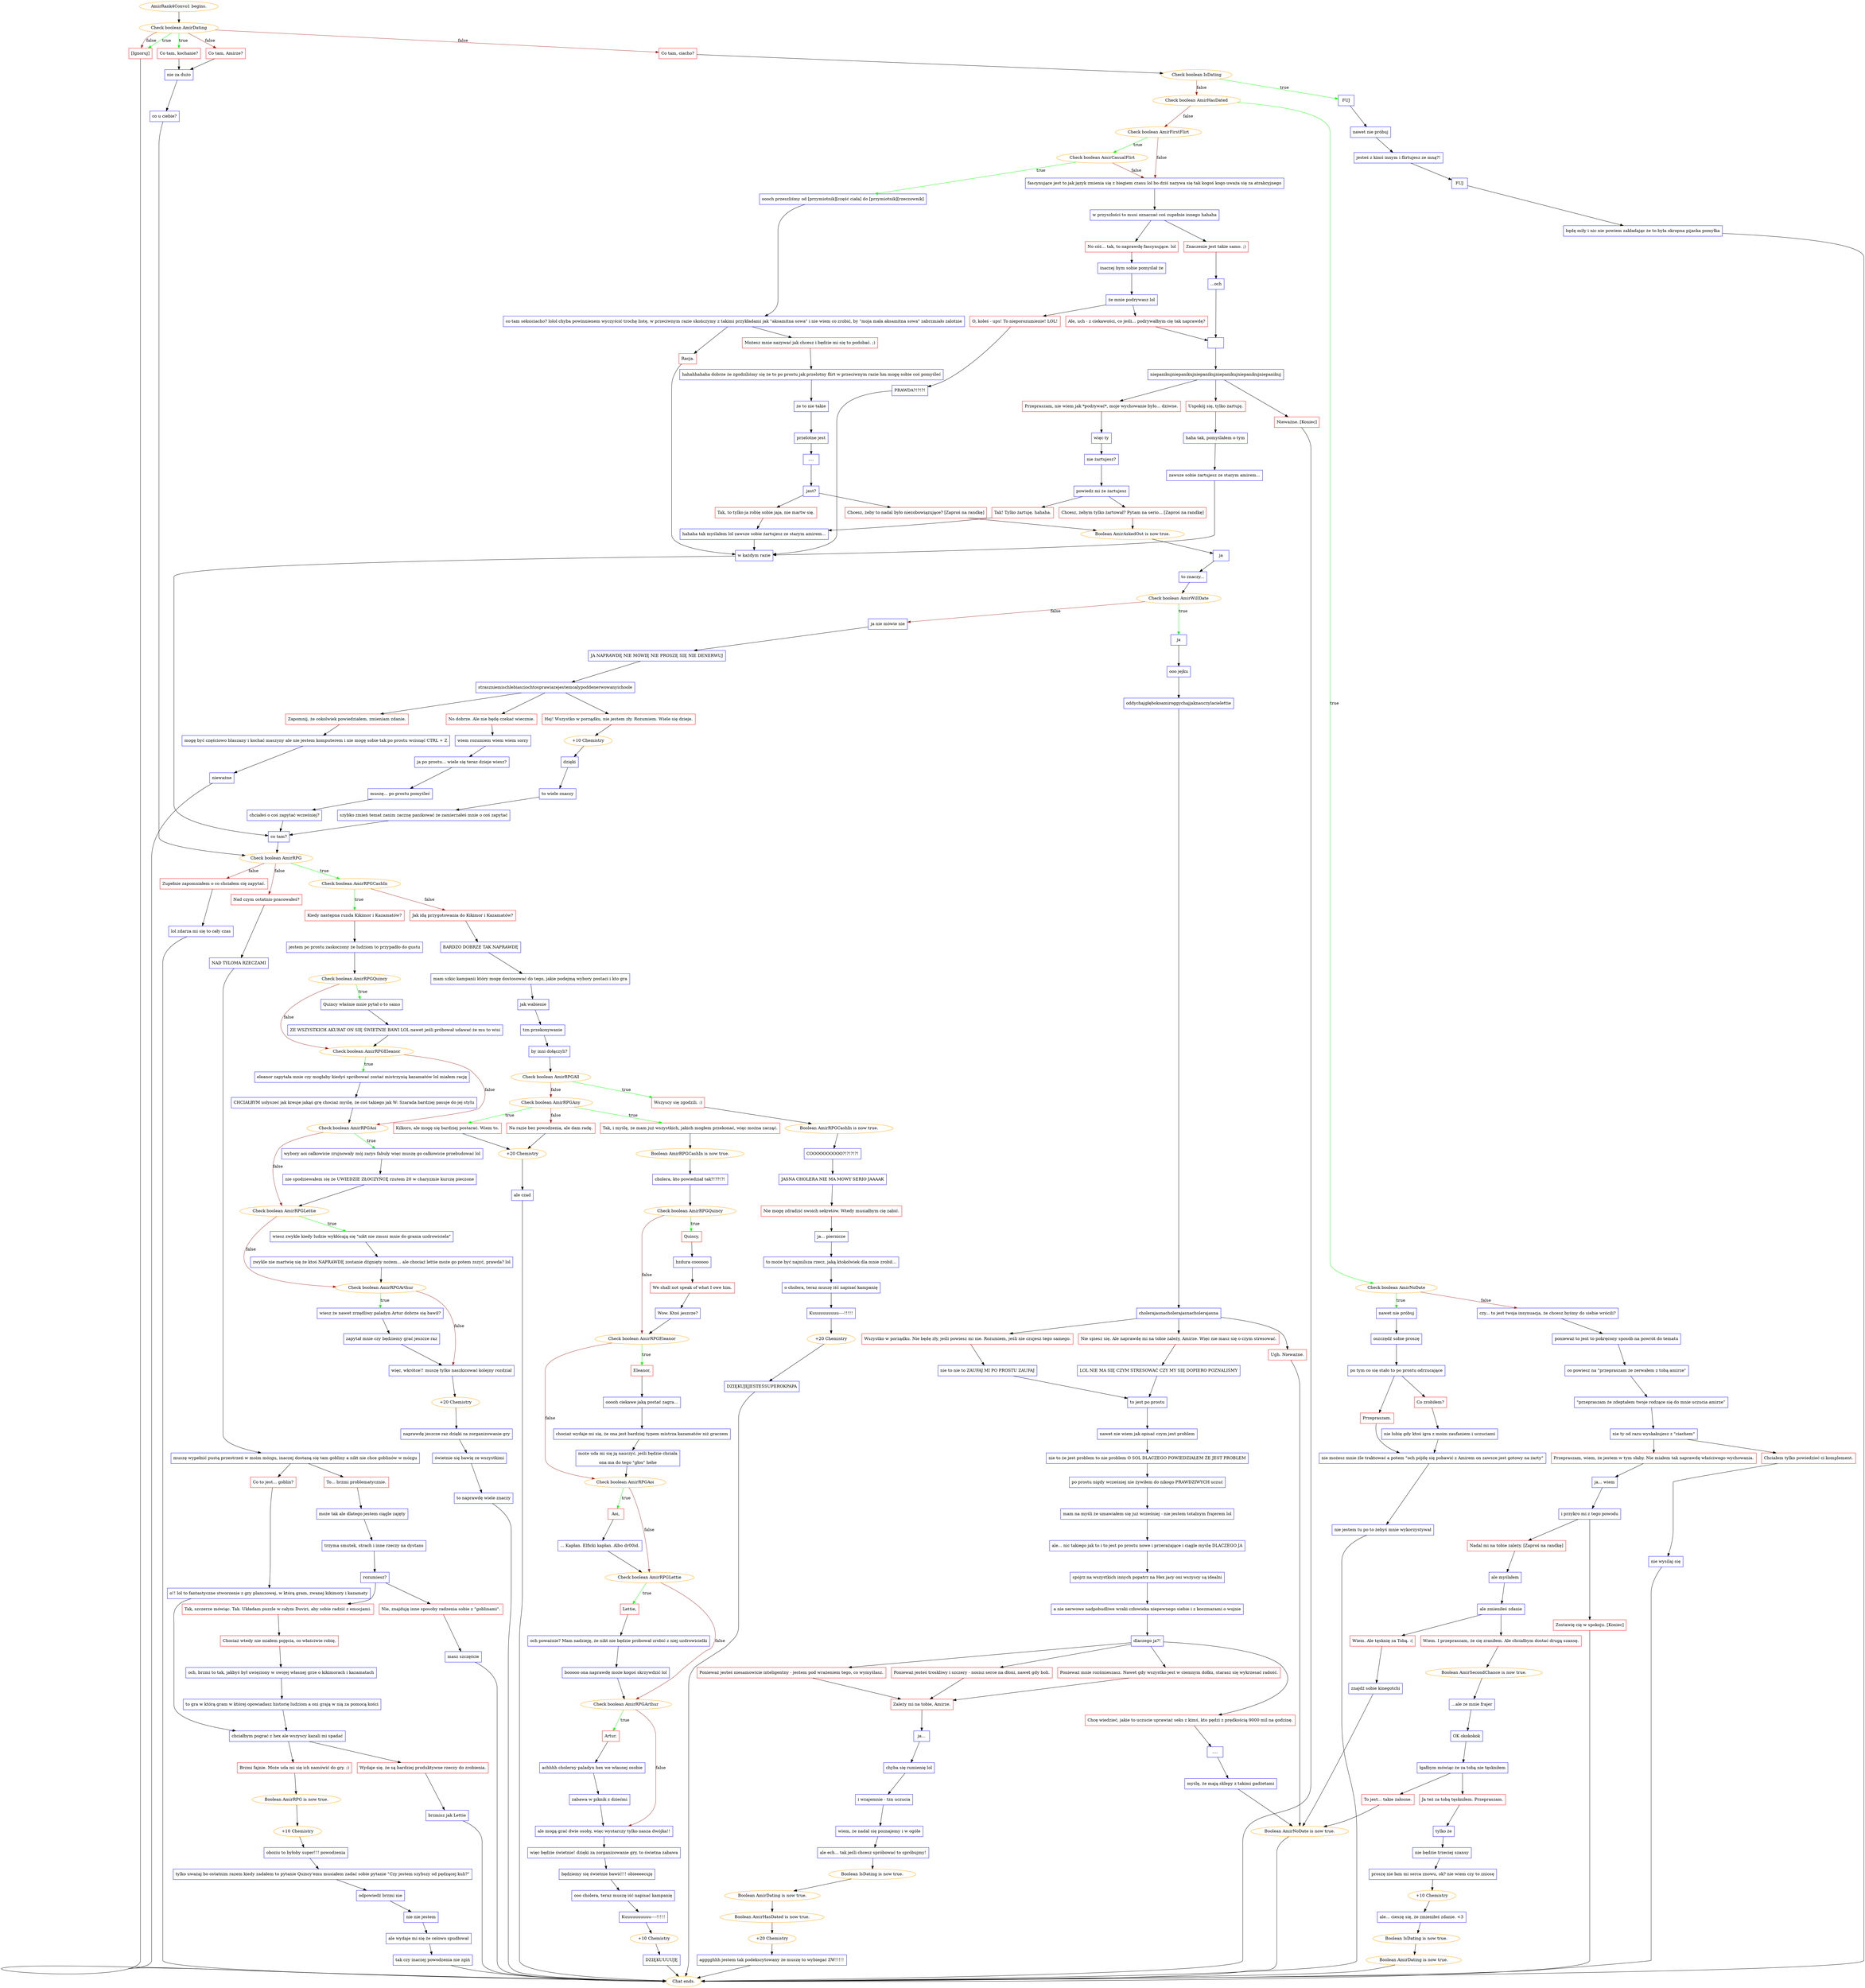 digraph {
	"AmirRank4Convo1 begins." [color=orange];
		"AmirRank4Convo1 begins." -> j1546680134;
	j1546680134 [label="Check boolean AmirDating",color=orange];
		j1546680134 -> j1629864630 [label=true,color=green];
		j1546680134 -> j3747364732 [label=true,color=green];
		j1546680134 -> j1143910663 [label=false,color=brown];
		j1546680134 -> j597400392 [label=false,color=brown];
		j1546680134 -> j3747364732 [label=false,color=brown];
	j1629864630 [label="Co tam, kochanie?",shape=box,color=red];
		j1629864630 -> j2381526415;
	j3747364732 [label="[Ignoruj]",shape=box,color=red];
		j3747364732 -> "Chat ends.";
	j1143910663 [label="Co tam, Amirze?",shape=box,color=red];
		j1143910663 -> j2381526415;
	j597400392 [label="Co tam, ciacho?",shape=box,color=red];
		j597400392 -> j2868275779;
	j2381526415 [label="nie za dużo",shape=box,color=blue];
		j2381526415 -> j4241977319;
	"Chat ends." [color=orange];
	j2868275779 [label="Check boolean IsDating",color=orange];
		j2868275779 -> j3688858111 [label=true,color=green];
		j2868275779 -> j3137870552 [label=false,color=brown];
	j4241977319 [label="co u ciebie?",shape=box,color=blue];
		j4241977319 -> j951173510;
	j3688858111 [label="FUJ",shape=box,color=blue];
		j3688858111 -> j3588947682;
	j3137870552 [label="Check boolean AmirHasDated",color=orange];
		j3137870552 -> j1373206343 [label=true,color=green];
		j3137870552 -> j149341729 [label=false,color=brown];
	j951173510 [label="Check boolean AmirRPG",color=orange];
		j951173510 -> j2276043232 [label=true,color=green];
		j951173510 -> j3817719331 [label=false,color=brown];
		j951173510 -> j977494801 [label=false,color=brown];
	j3588947682 [label="nawet nie próbuj",shape=box,color=blue];
		j3588947682 -> j3192753760;
	j1373206343 [label="Check boolean AmirNoDate",color=orange];
		j1373206343 -> j1609136771 [label=true,color=green];
		j1373206343 -> j1198114120 [label=false,color=brown];
	j149341729 [label="Check boolean AmirFirstFlirt",color=orange];
		j149341729 -> j3288259453 [label=true,color=green];
		j149341729 -> j2459265214 [label=false,color=brown];
	j2276043232 [label="Check boolean AmirRPGCashIn",color=orange];
		j2276043232 -> j1556871232 [label=true,color=green];
		j2276043232 -> j533571837 [label=false,color=brown];
	j3817719331 [label="Nad czym ostatnio pracowałeś?",shape=box,color=red];
		j3817719331 -> j3005429697;
	j977494801 [label="Zupełnie zapomniałem o co chciałem cię zapytać.",shape=box,color=red];
		j977494801 -> j1710146005;
	j3192753760 [label="jesteś z kimś innym i flirtujesz ze mną?!",shape=box,color=blue];
		j3192753760 -> j620646487;
	j1609136771 [label="nawet nie próbuj",shape=box,color=blue];
		j1609136771 -> j4034182270;
	j1198114120 [label="czy... to jest twoja insynuacja, że chcesz byśmy do siebie wrócili?",shape=box,color=blue];
		j1198114120 -> j1959402841;
	j3288259453 [label="Check boolean AmirCasualFlirt",color=orange];
		j3288259453 -> j2564902565 [label=true,color=green];
		j3288259453 -> j2459265214 [label=false,color=brown];
	j2459265214 [label="fascynujące jest to jak język zmienia się z biegiem czasu lol bo dziś nazywa się tak kogoś kogo uważa się za atrakcyjnego",shape=box,color=blue];
		j2459265214 -> j3723619814;
	j1556871232 [label="Kiedy następna runda Kikimor i Kazamatów?",shape=box,color=red];
		j1556871232 -> j2249516941;
	j533571837 [label="Jak idą przygotowania do Kikimor i Kazamatów?",shape=box,color=red];
		j533571837 -> j1754340770;
	j3005429697 [label="NAD TYLOMA RZECZAMI",shape=box,color=blue];
		j3005429697 -> j169323248;
	j1710146005 [label="lol zdarza mi się to cały czas",shape=box,color=blue];
		j1710146005 -> "Chat ends.";
	j620646487 [label="FUJ",shape=box,color=blue];
		j620646487 -> j1764054659;
	j4034182270 [label="oszczędź sobie proszę",shape=box,color=blue];
		j4034182270 -> j3312677651;
	j1959402841 [label="ponieważ to jest to pokręcony sposób na powrót do tematu",shape=box,color=blue];
		j1959402841 -> j3273753794;
	j2564902565 [label="oooch przeszliśmy od [przymiotnik][część ciała] do [przymiotnik][rzeczownik]",shape=box,color=blue];
		j2564902565 -> j3603814054;
	j3723619814 [label="w przyszłości to musi oznaczać coś zupełnie innego hahaha",shape=box,color=blue];
		j3723619814 -> j310338510;
		j3723619814 -> j2595859336;
	j2249516941 [label="jestem po prostu zaskoczony że ludziom to przypadło do gustu",shape=box,color=blue];
		j2249516941 -> j1055062996;
	j1754340770 [label="BARDZO DOBRZE TAK NAPRAWDĘ",shape=box,color=blue];
		j1754340770 -> j1036765622;
	j169323248 [label="muszę wypełnić pustą przestrzeń w moim mózgu, inaczej dostaną się tam gobliny a nikt nie chce goblinów w mózgu",shape=box,color=blue];
		j169323248 -> j3510636355;
		j169323248 -> j2901320619;
	j1764054659 [label="będę miły i nic nie powiem zakładając że to była okropna pijacka pomyłka",shape=box,color=blue];
		j1764054659 -> "Chat ends.";
	j3312677651 [label="po tym co się stało to po prostu odrzucające",shape=box,color=blue];
		j3312677651 -> j2956847859;
		j3312677651 -> j3683916679;
	j3273753794 [label="co powiesz na \"przepraszam że zerwałem z tobą amirze\"",shape=box,color=blue];
		j3273753794 -> j1423312850;
	j3603814054 [label="co tam seksiciacho? lolol chyba powinnienem wyczyścić trochę listę, w przeciwnym razie skończymy z takimi przykładami jak \"aksamitna sowa\" i nie wiem co zrobić, by \"moja mała aksamitna sowa\" zabrzmiało zalotnie",shape=box,color=blue];
		j3603814054 -> j2423249286;
		j3603814054 -> j2622506980;
	j310338510 [label="No cóż... tak, to naprawdę fascynujące. lol",shape=box,color=red];
		j310338510 -> j618571942;
	j2595859336 [label="Znaczenie jest takie samo. ;)",shape=box,color=red];
		j2595859336 -> j3917896677;
	j1055062996 [label="Check boolean AmirRPGQuincy",color=orange];
		j1055062996 -> j1843742919 [label=true,color=green];
		j1055062996 -> j3649186233 [label=false,color=brown];
	j1036765622 [label="mam szkic kampanii który mogę dostosować do tego, jakie podejmą wybory postaci i kto gra",shape=box,color=blue];
		j1036765622 -> j1083372099;
	j3510636355 [label="To... brzmi problematycznie.",shape=box,color=red];
		j3510636355 -> j2024848143;
	j2901320619 [label="Co to jest... goblin?",shape=box,color=red];
		j2901320619 -> j820708636;
	j2956847859 [label="Przepraszam.",shape=box,color=red];
		j2956847859 -> j468038701;
	j3683916679 [label="Co zrobiłem?",shape=box,color=red];
		j3683916679 -> j1387803258;
	j1423312850 [label="\"przepraszam że zdeptałem twoje rodzące się do mnie uczucia amirze”",shape=box,color=blue];
		j1423312850 -> j3364448132;
	j2423249286 [label="Możesz mnie nazywać jak chcesz i będzie mi się to podobać. ;)",shape=box,color=red];
		j2423249286 -> j895530625;
	j2622506980 [label="Racja.",shape=box,color=red];
		j2622506980 -> j199333868;
	j618571942 [label="inaczej bym sobie pomyślał że",shape=box,color=blue];
		j618571942 -> j1211618587;
	j3917896677 [label="...och",shape=box,color=blue];
		j3917896677 -> j3800846059;
	j1843742919 [label="Quincy właśnie mnie pytał o to samo",shape=box,color=blue];
		j1843742919 -> j3839318540;
	j3649186233 [label="Check boolean AmirRPGEleanor",color=orange];
		j3649186233 -> j3945776120 [label=true,color=green];
		j3649186233 -> j1319037662 [label=false,color=brown];
	j1083372099 [label="jak wabienie",shape=box,color=blue];
		j1083372099 -> j89377897;
	j2024848143 [label="może tak ale dlatego jestem ciągle zajęty",shape=box,color=blue];
		j2024848143 -> j4195013177;
	j820708636 [label="o!! lol to fantastyczne stworzenie z gry planszowej, w którą gram, zwanej kikimory i kazamaty",shape=box,color=blue];
		j820708636 -> j2221035043;
	j468038701 [label="nie możesz mnie źle traktować a potem \"och pójdę się pobawić z Amirem on zawsze jest gotowy na żarty\"",shape=box,color=blue];
		j468038701 -> j26136093;
	j1387803258 [label="nie lubię gdy ktoś igra z moim zaufaniem i uczuciami",shape=box,color=blue];
		j1387803258 -> j468038701;
	j3364448132 [label="nie ty od razu wyskakujesz z \"ciachem\"",shape=box,color=blue];
		j3364448132 -> j3189320632;
		j3364448132 -> j4155736617;
	j895530625 [label="hahahhahaha dobrze że zgodziliśmy się że to po prostu jak przelotny flirt w przeciwnym razie hm mogę sobie coś pomyśleć",shape=box,color=blue];
		j895530625 -> j3112009692;
	j199333868 [label="w każdym razie",shape=box,color=blue];
		j199333868 -> j1813436405;
	j1211618587 [label="że mnie podrywasz lol",shape=box,color=blue];
		j1211618587 -> j3819545452;
		j1211618587 -> j2401576911;
	j3800846059 [label=" ",shape=box,color=blue];
		j3800846059 -> j218769420;
	j3839318540 [label="ZE WSZYSTKICH AKURAT ON SIĘ ŚWIETNIE BAWI LOL nawet jeśli próbował udawać że mu to wisi",shape=box,color=blue];
		j3839318540 -> j3649186233;
	j3945776120 [label="eleanor zapytała mnie czy mogłaby kiedyś spróbować zostać mistrzynią kazamatów lol miałem rację",shape=box,color=blue];
		j3945776120 -> j329291822;
	j1319037662 [label="Check boolean AmirRPGAoi",color=orange];
		j1319037662 -> j1037970936 [label=true,color=green];
		j1319037662 -> j815849730 [label=false,color=brown];
	j89377897 [label="tzn przekonywanie",shape=box,color=blue];
		j89377897 -> j3330306564;
	j4195013177 [label="trzyma smutek, strach i inne rzeczy na dystans",shape=box,color=blue];
		j4195013177 -> j1721985494;
	j2221035043 [label="chciałbym pograć z hex ale wszyscy kazali mi spadać",shape=box,color=blue];
		j2221035043 -> j112031555;
		j2221035043 -> j3322310526;
	j26136093 [label="nie jestem tu po to żebyś mnie wykorzystywał",shape=box,color=blue];
		j26136093 -> "Chat ends.";
	j3189320632 [label="Przepraszam, wiem, że jestem w tym słaby. Nie miałem tak naprawdę właściwego wychowania.",shape=box,color=red];
		j3189320632 -> j1336342078;
	j4155736617 [label="Chciałem tylko powiedzieć ci komplement.",shape=box,color=red];
		j4155736617 -> j930874556;
	j3112009692 [label="że to nie takie",shape=box,color=blue];
		j3112009692 -> j1968061600;
	j1813436405 [label="co tam?",shape=box,color=blue];
		j1813436405 -> j951173510;
	j3819545452 [label="O, koleś - ups! To nieporozumienie! LOL!",shape=box,color=red];
		j3819545452 -> j3605662229;
	j2401576911 [label="Ale, uch - z ciekawości, co jeśli... podrywałbym cię tak naprawdę?",shape=box,color=red];
		j2401576911 -> j3800846059;
	j218769420 [label="niepanikujniepanikujniepanikujniepanikujniepanikujniepanikuj",shape=box,color=blue];
		j218769420 -> j3107633544;
		j218769420 -> j1906361428;
		j218769420 -> j1657895969;
	j329291822 [label="CHCIAŁBYM usłyszeć jak kreuje jakąś grę chociaż myślę, że coś takiego jak W: Szarada bardziej pasuje do jej stylu",shape=box,color=blue];
		j329291822 -> j1319037662;
	j1037970936 [label="wybory aoi całkowicie zrujnowały mój zarys fabuły więc muszę go całkowicie przebudować lol",shape=box,color=blue];
		j1037970936 -> j353152995;
	j815849730 [label="Check boolean AmirRPGLettie",color=orange];
		j815849730 -> j1992753847 [label=true,color=green];
		j815849730 -> j2768534854 [label=false,color=brown];
	j3330306564 [label="by inni dołączyli?",shape=box,color=blue];
		j3330306564 -> j2900695109;
	j1721985494 [label="rozumiesz?",shape=box,color=blue];
		j1721985494 -> j635296848;
		j1721985494 -> j1692232100;
	j112031555 [label="Brzmi fajnie. Może uda mi się ich namówić do gry. :)",shape=box,color=red];
		j112031555 -> j256680498;
	j3322310526 [label="Wydaje się, że są bardziej produktywne rzeczy do zrobienia.",shape=box,color=red];
		j3322310526 -> j2799194667;
	j1336342078 [label="ja... wiem",shape=box,color=blue];
		j1336342078 -> j3266862725;
	j930874556 [label="nie wysilaj się",shape=box,color=blue];
		j930874556 -> "Chat ends.";
	j1968061600 [label="przelotne jest",shape=box,color=blue];
		j1968061600 -> j1543894862;
	j3605662229 [label="PRAWDA?!?!?!",shape=box,color=blue];
		j3605662229 -> j199333868;
	j3107633544 [label="Uspokój się, tylko żartuję.",shape=box,color=red];
		j3107633544 -> j1013875141;
	j1906361428 [label="Przepraszam, nie wiem jak *podrywać*, moje wychowanie było... dziwne.",shape=box,color=red];
		j1906361428 -> j3411125230;
	j1657895969 [label="Nieważne. [Koniec]",shape=box,color=red];
		j1657895969 -> "Chat ends.";
	j353152995 [label="nie spodziewałem się że UWIEDZIE ZŁOCZYŃCĘ rzutem 20 w charyzmie kurczę pieczone",shape=box,color=blue];
		j353152995 -> j815849730;
	j1992753847 [label="wiesz zwykle kiedy ludzie wykłócają się \"nikt nie zmusi mnie do grania uzdrowiciela\"",shape=box,color=blue];
		j1992753847 -> j53835445;
	j2768534854 [label="Check boolean AmirRPGArthur",color=orange];
		j2768534854 -> j848176274 [label=true,color=green];
		j2768534854 -> j1861326277 [label=false,color=brown];
	j2900695109 [label="Check boolean AmirRPGAll",color=orange];
		j2900695109 -> j1867297422 [label=true,color=green];
		j2900695109 -> j3439868174 [label=false,color=brown];
	j635296848 [label="Tak, szczerze mówiąc. Tak. Układam puzzle w całym Duviri, aby sobie radzić z emocjami.",shape=box,color=red];
		j635296848 -> j618027718;
	j1692232100 [label="Nie, znajduję inne sposoby radzenia sobie z \"goblinami\".",shape=box,color=red];
		j1692232100 -> j3260549711;
	j256680498 [label="Boolean AmirRPG is now true.",color=orange];
		j256680498 -> j769349402;
	j2799194667 [label="brzmisz jak Lettie",shape=box,color=blue];
		j2799194667 -> "Chat ends.";
	j3266862725 [label="i przykro mi z tego powodu",shape=box,color=blue];
		j3266862725 -> j2242467401;
		j3266862725 -> j603323050;
	j1543894862 [label="....",shape=box,color=blue];
		j1543894862 -> j1249216294;
	j1013875141 [label="haha tak, pomyślałem o tym",shape=box,color=blue];
		j1013875141 -> j2692892422;
	j3411125230 [label="więc ty",shape=box,color=blue];
		j3411125230 -> j3876788667;
	j53835445 [label="zwykle nie martwię się że ktoś NAPRAWDĘ zostanie dźgnięty nożem... ale chociaż lettie może go potem zszyć, prawda? lol",shape=box,color=blue];
		j53835445 -> j2768534854;
	j848176274 [label="wiesz że nawet zrzędliwy paladyn Artur dobrze się bawił?",shape=box,color=blue];
		j848176274 -> j4070079762;
	j1861326277 [label="więc, wkrótce!! muszę tylko naszkicować kolejny rozdział",shape=box,color=blue];
		j1861326277 -> j3754409056;
	j1867297422 [label="Wszyscy się zgodzili. :)",shape=box,color=red];
		j1867297422 -> j2182903834;
	j3439868174 [label="Check boolean AmirRPGAny",color=orange];
		j3439868174 -> j971058770 [label=true,color=green];
		j3439868174 -> j3712350323 [label=true,color=green];
		j3439868174 -> j4082410047 [label=false,color=brown];
	j618027718 [label="Chociaż wtedy nie miałem pojęcia, co właściwie robię.",shape=box,color=red];
		j618027718 -> j3891826840;
	j3260549711 [label="masz szczęście",shape=box,color=blue];
		j3260549711 -> "Chat ends.";
	j769349402 [label="+10 Chemistry",color=orange];
		j769349402 -> j2075022558;
	j2242467401 [label="Nadal mi na tobie zależy. [Zaproś na randkę]",shape=box,color=red];
		j2242467401 -> j2789335637;
	j603323050 [label="Zostawię cię w spokoju. [Koniec]",shape=box,color=red];
		j603323050 -> "Chat ends.";
	j1249216294 [label="jest?",shape=box,color=blue];
		j1249216294 -> j327263585;
		j1249216294 -> j3187446090;
	j2692892422 [label="zawsze sobie żartujesz ze starym amirem...",shape=box,color=blue];
		j2692892422 -> j199333868;
	j3876788667 [label="nie żartujesz?",shape=box,color=blue];
		j3876788667 -> j507226501;
	j4070079762 [label="zapytał mnie czy będziemy grać jeszcze raz",shape=box,color=blue];
		j4070079762 -> j1861326277;
	j3754409056 [label="+20 Chemistry",color=orange];
		j3754409056 -> j1279484574;
	j2182903834 [label="Boolean AmirRPGCashIn is now true.",color=orange];
		j2182903834 -> j1021047328;
	j971058770 [label="Tak, i myślę, że mam już wszystkich, jakich mogłem przekonać, więc można zacząć.",shape=box,color=red];
		j971058770 -> j4013030334;
	j3712350323 [label="Kilkoro, ale mogę się bardziej postarać. Wiem to.",shape=box,color=red];
		j3712350323 -> j1111082132;
	j4082410047 [label="Na razie bez powodzenia, ale dam radę.",shape=box,color=red];
		j4082410047 -> j1111082132;
	j3891826840 [label="och, brzmi to tak, jakbyś był uwięziony w swojej własnej grze o kikimorach i kazamatach",shape=box,color=blue];
		j3891826840 -> j2480592419;
	j2075022558 [label="oboziu to byłoby super!!! powodzenia",shape=box,color=blue];
		j2075022558 -> j3468531999;
	j2789335637 [label="ale myślałem",shape=box,color=blue];
		j2789335637 -> j408296496;
	j327263585 [label="Chcesz, żeby to nadal było niezobowiązujące? [Zaproś na randkę]",shape=box,color=red];
		j327263585 -> j312620301;
	j3187446090 [label="Tak, to tylko ja robię sobie jaja, nie martw się.",shape=box,color=red];
		j3187446090 -> j1939080155;
	j507226501 [label="powiedz mi że żartujesz",shape=box,color=blue];
		j507226501 -> j3985751024;
		j507226501 -> j509429809;
	j1279484574 [label="naprawdę jeszcze raz dzięki za zorganizowanie gry",shape=box,color=blue];
		j1279484574 -> j516914067;
	j1021047328 [label="COOOOOOOOOO?!?!?!?!",shape=box,color=blue];
		j1021047328 -> j1211344690;
	j4013030334 [label="Boolean AmirRPGCashIn is now true.",color=orange];
		j4013030334 -> j797786095;
	j1111082132 [label="+20 Chemistry",color=orange];
		j1111082132 -> j2958736770;
	j2480592419 [label="to gra w którą gram w której opowiadasz historię ludziom a oni grają w nią za pomocą kości",shape=box,color=blue];
		j2480592419 -> j2221035043;
	j3468531999 [label="tylko uważaj bo ostatnim razem kiedy zadałem to pytanie Quincy'emu musiałem zadać sobie pytanie \"Czy jestem szybszy od pędzącej kuli?\"",shape=box,color=blue];
		j3468531999 -> j642496455;
	j408296496 [label="ale zmieniłeś zdanie",shape=box,color=blue];
		j408296496 -> j2979379962;
		j408296496 -> j2829176807;
	j312620301 [label="Boolean AmirAskedOut is now true.",color=orange];
		j312620301 -> j1230850427;
	j1939080155 [label="hahaha tak myślałem lol zawsze sobie żartujesz ze starym amirem...",shape=box,color=blue];
		j1939080155 -> j199333868;
	j3985751024 [label="Chcesz, żebym tylko żartował? Pytam na serio... [Zaproś na randkę]",shape=box,color=red];
		j3985751024 -> j312620301;
	j509429809 [label="Tak! Tylko żartuję. hahaha.",shape=box,color=red];
		j509429809 -> j1939080155;
	j516914067 [label="świetnie się bawię ze wszystkimi",shape=box,color=blue];
		j516914067 -> j3676535856;
	j1211344690 [label="JASNA CHOLERA NIE MA MOWY SERIO JAAAAK",shape=box,color=blue];
		j1211344690 -> j3801597578;
	j797786095 [label="cholera, kto powiedział tak?!??!?!",shape=box,color=blue];
		j797786095 -> j3110991413;
	j2958736770 [label="ale czad",shape=box,color=blue];
		j2958736770 -> "Chat ends.";
	j642496455 [label="odpowiedź brzmi nie",shape=box,color=blue];
		j642496455 -> j3840975342;
	j2979379962 [label="Wiem. Ale tęsknię za Tobą. :(",shape=box,color=red];
		j2979379962 -> j2202947676;
	j2829176807 [label="Wiem. I przepraszam, że cię zraniłem. Ale chciałbym dostać drugą szansę.",shape=box,color=red];
		j2829176807 -> j3301274091;
	j1230850427 [label="ja",shape=box,color=blue];
		j1230850427 -> j3234549726;
	j3676535856 [label="to naprawdę wiele znaczy",shape=box,color=blue];
		j3676535856 -> "Chat ends.";
	j3801597578 [label="Nie mogę zdradzić swoich sekretów. Wtedy musiałbym cię zabić.",shape=box,color=red];
		j3801597578 -> j1483352651;
	j3110991413 [label="Check boolean AmirRPGQuincy",color=orange];
		j3110991413 -> j3604731085 [label=true,color=green];
		j3110991413 -> j3861748651 [label=false,color=brown];
	j3840975342 [label="nie nie jestem",shape=box,color=blue];
		j3840975342 -> j4177704421;
	j2202947676 [label="znajdź sobie kinegotchi",shape=box,color=blue];
		j2202947676 -> j1438323710;
	j3301274091 [label="Boolean AmirSecondChance is now true.",color=orange];
		j3301274091 -> j677882634;
	j3234549726 [label="to znaczy...",shape=box,color=blue];
		j3234549726 -> j2482289751;
	j1483352651 [label="ja... piernicze",shape=box,color=blue];
		j1483352651 -> j441843472;
	j3604731085 [label="Quincy,",shape=box,color=red];
		j3604731085 -> j1364436400;
	j3861748651 [label="Check boolean AmirRPGEleanor",color=orange];
		j3861748651 -> j119753023 [label=true,color=green];
		j3861748651 -> j706044045 [label=false,color=brown];
	j4177704421 [label="ale wydaje mi się że celowo spudłował",shape=box,color=blue];
		j4177704421 -> j3730911768;
	j1438323710 [label="Boolean AmirNoDate is now true.",color=orange];
		j1438323710 -> "Chat ends.";
	j677882634 [label="...ale ze mnie frajer",shape=box,color=blue];
		j677882634 -> j3251860214;
	j2482289751 [label="Check boolean AmirWillDate",color=orange];
		j2482289751 -> j3728336372 [label=true,color=green];
		j2482289751 -> j3348519741 [label=false,color=brown];
	j441843472 [label="to może być najmilsza rzecz, jaką ktokolwiek dla mnie zrobił...",shape=box,color=blue];
		j441843472 -> j1109824905;
	j1364436400 [label="bzdura coooooo",shape=box,color=blue];
		j1364436400 -> j1433012913;
	j119753023 [label="Eleanor,",shape=box,color=red];
		j119753023 -> j4157902654;
	j706044045 [label="Check boolean AmirRPGAoi",color=orange];
		j706044045 -> j1706969931 [label=true,color=green];
		j706044045 -> j1524087374 [label=false,color=brown];
	j3730911768 [label="tak czy inaczej powodzenia nie zgiń",shape=box,color=blue];
		j3730911768 -> "Chat ends.";
	j3251860214 [label="OK okokokok",shape=box,color=blue];
		j3251860214 -> j938489450;
	j3728336372 [label="ja",shape=box,color=blue];
		j3728336372 -> j80222025;
	j3348519741 [label="ja nie mówie nie",shape=box,color=blue];
		j3348519741 -> j2407369683;
	j1109824905 [label="o cholera, teraz muszę iść napisać kampanię",shape=box,color=blue];
		j1109824905 -> j1326773084;
	j1433012913 [label="We shall not speak of what I owe him.",shape=box,color=red];
		j1433012913 -> j1632888055;
	j4157902654 [label="ooooh ciekawe jaką postać zagra...",shape=box,color=blue];
		j4157902654 -> j3424672057;
	j1706969931 [label="Aoi,",shape=box,color=red];
		j1706969931 -> j4077088286;
	j1524087374 [label="Check boolean AmirRPGLettie",color=orange];
		j1524087374 -> j1258867601 [label=true,color=green];
		j1524087374 -> j2397807320 [label=false,color=brown];
	j938489450 [label="łgałbym mówiąc że za tobą nie tęskniłem",shape=box,color=blue];
		j938489450 -> j3677838463;
		j938489450 -> j564324289;
	j80222025 [label="ooo jejku",shape=box,color=blue];
		j80222025 -> j2991706748;
	j2407369683 [label="JA NAPRAWDĘ NIE MÓWIĘ NIE PROSZĘ SIĘ NIE DENERWUJ",shape=box,color=blue];
		j2407369683 -> j2789756439;
	j1326773084 [label="Kuuuuuuuuuu----!!!!!",shape=box,color=blue];
		j1326773084 -> j4290646906;
	j1632888055 [label="Wow. Ktoś jeszcze?",shape=box,color=blue];
		j1632888055 -> j3861748651;
	j3424672057 [label="chociaż wydaje mi się, że ona jest bardziej typem mistrza kazamatów niż graczem",shape=box,color=blue];
		j3424672057 -> j2192744521;
	j4077088286 [label="... Kapłan. Elficki kapłan. Albo dr00id.",shape=box,color=blue];
		j4077088286 -> j1524087374;
	j1258867601 [label="Lettie,",shape=box,color=red];
		j1258867601 -> j1117473713;
	j2397807320 [label="Check boolean AmirRPGArthur",color=orange];
		j2397807320 -> j4274045968 [label=true,color=green];
		j2397807320 -> j4141443186 [label=false,color=brown];
	j3677838463 [label="Ja też za tobą tęskniłem. Przepraszam.",shape=box,color=red];
		j3677838463 -> j1828583144;
	j564324289 [label="To jest... takie żałosne.",shape=box,color=red];
		j564324289 -> j1438323710;
	j2991706748 [label="oddychajgłębokoamiroggychajjaknauczylacielettie",shape=box,color=blue];
		j2991706748 -> j2054825986;
	j2789756439 [label="straszniemischlebiasziochtosprawiazejestemcalypoddenerwowanyichoole",shape=box,color=blue];
		j2789756439 -> j1208765733;
		j2789756439 -> j1695591294;
		j2789756439 -> j2634150286;
	j4290646906 [label="+20 Chemistry",color=orange];
		j4290646906 -> j793731840;
	j2192744521 [label="może uda mi się ją nauczyć, jeśli będzie chciała
ona ma do tego \"głos\" hehe",shape=box,color=blue];
		j2192744521 -> j706044045;
	j1117473713 [label="och poważnie? Mam nadzieję, że nikt nie będzie próbował zrobić z niej uzdrowicielki",shape=box,color=blue];
		j1117473713 -> j356987552;
	j4274045968 [label="Artur.",shape=box,color=red];
		j4274045968 -> j2767288834;
	j4141443186 [label="ale mogą grać dwie osoby, więc wystarczy tylko nasza dwójka!!",shape=box,color=blue];
		j4141443186 -> j2734261591;
	j1828583144 [label="tylko że",shape=box,color=blue];
		j1828583144 -> j3408751743;
	j2054825986 [label="cholerajasnacholerajasnacholerajasna",shape=box,color=blue];
		j2054825986 -> j2987235108;
		j2054825986 -> j410582312;
		j2054825986 -> j1117659069;
	j1208765733 [label="Hej! Wszystko w porządku, nie jestem zły. Rozumiem. Wiele się dzieje.",shape=box,color=red];
		j1208765733 -> j3664144618;
	j1695591294 [label="No dobrze. Ale nie będę czekać wiecznie.",shape=box,color=red];
		j1695591294 -> j3735586209;
	j2634150286 [label="Zapomnij, że cokolwiek powiedziałem, zmieniam zdanie.",shape=box,color=red];
		j2634150286 -> j2688721814;
	j793731840 [label="DZIĘKUJĘJESTEŚSUPEROKPAPA",shape=box,color=blue];
		j793731840 -> "Chat ends.";
	j356987552 [label="booooo ona naprawdę może kogoś skrzywdzić lol",shape=box,color=blue];
		j356987552 -> j2397807320;
	j2767288834 [label="achhhh cholerny paladyn hex we własnej osobie",shape=box,color=blue];
		j2767288834 -> j3676936011;
	j2734261591 [label="więc będzie świetnie! dzięki za zorganizowanie gry, to świetna zabawa",shape=box,color=blue];
		j2734261591 -> j2687122903;
	j3408751743 [label="nie będzie trzeciej szansy",shape=box,color=blue];
		j3408751743 -> j4085146215;
	j2987235108 [label="Ugh. Nieważne.",shape=box,color=red];
		j2987235108 -> j1438323710;
	j410582312 [label="Nie spiesz się. Ale naprawdę mi na tobie zależy, Amirze. Więc nie masz się o czym stresować.",shape=box,color=red];
		j410582312 -> j4085554788;
	j1117659069 [label="Wszystko w porządku. Nie będę zły, jeśli powiesz mi nie. Rozumiem, jeśli nie czujesz tego samego.",shape=box,color=red];
		j1117659069 -> j3747276423;
	j3664144618 [label="+10 Chemistry",color=orange];
		j3664144618 -> j890961546;
	j3735586209 [label="wiem rozumiem wiem wiem sorry",shape=box,color=blue];
		j3735586209 -> j2870327627;
	j2688721814 [label="mogę być częściowo blaszany i kochać maszyny ale nie jestem komputerem i nie mogę sobie tak po prostu wcisnąć CTRL + Z",shape=box,color=blue];
		j2688721814 -> j3755446286;
	j3676936011 [label="zabawa w piknik z dziećmi",shape=box,color=blue];
		j3676936011 -> j4141443186;
	j2687122903 [label="będziemy się świetnie bawić!!! obieeeecuję",shape=box,color=blue];
		j2687122903 -> j3574164253;
	j4085146215 [label="proszę nie łam mi serca znowu, ok? nie wiem czy to zniosę",shape=box,color=blue];
		j4085146215 -> j3888571625;
	j4085554788 [label="LOL NIE MA SIĘ CZYM STRESOWAĆ CZY MY SIĘ DOPIERO POZNALIŚMY",shape=box,color=blue];
		j4085554788 -> j455708983;
	j3747276423 [label="nie to nie to ZAUFAJ MI PO PROSTU ZAUFAJ",shape=box,color=blue];
		j3747276423 -> j455708983;
	j890961546 [label="dzięki",shape=box,color=blue];
		j890961546 -> j4279033480;
	j2870327627 [label="ja po prostu... wiele się teraz dzieje wiesz?",shape=box,color=blue];
		j2870327627 -> j3883329397;
	j3755446286 [label="nieważne",shape=box,color=blue];
		j3755446286 -> "Chat ends.";
	j3574164253 [label="ooo cholera, teraz muszę iść napisać kampanię",shape=box,color=blue];
		j3574164253 -> j2729265262;
	j3888571625 [label="+10 Chemistry",color=orange];
		j3888571625 -> j200404759;
	j455708983 [label="to jest po prostu",shape=box,color=blue];
		j455708983 -> j2417833031;
	j4279033480 [label="to wiele znaczy",shape=box,color=blue];
		j4279033480 -> j448840752;
	j3883329397 [label="muszę... po prostu pomyśleć",shape=box,color=blue];
		j3883329397 -> j3778815811;
	j2729265262 [label="Kuuuuuuuuuu----!!!!!",shape=box,color=blue];
		j2729265262 -> j465489122;
	j200404759 [label="ale... cieszę się, że zmieniłeś zdanie. <3",shape=box,color=blue];
		j200404759 -> j1300687325;
	j2417833031 [label="nawet nie wiem jak opisać czym jest problem",shape=box,color=blue];
		j2417833031 -> j2755579931;
	j448840752 [label="szybko zmień temat zanim zacznę panikować że zamierzałeś mnie o coś zapytać",shape=box,color=blue];
		j448840752 -> j1813436405;
	j3778815811 [label="chciałeś o coś zapytać wcześniej?",shape=box,color=blue];
		j3778815811 -> j1813436405;
	j465489122 [label="+10 Chemistry",color=orange];
		j465489122 -> j712978060;
	j1300687325 [label="Boolean IsDating is now true.",color=orange];
		j1300687325 -> j3778687735;
	j2755579931 [label="nie to że jest problem to nie problem O SOL DLACZEGO POWIEDZIAŁEM ŻE JEST PROBLEM",shape=box,color=blue];
		j2755579931 -> j2448233437;
	j712978060 [label="DZIĘKUUUUJĘ",shape=box,color=blue];
		j712978060 -> "Chat ends.";
	j3778687735 [label="Boolean AmirDating is now true.",color=orange];
		j3778687735 -> "Chat ends.";
	j2448233437 [label="po prostu nigdy wcześniej nie żywiłem do nikogo PRAWDZIWYCH uczuć",shape=box,color=blue];
		j2448233437 -> j2789710550;
	j2789710550 [label="mam na myśli że umawiałem się już wcześniej - nie jestem totalnym frajerem lol",shape=box,color=blue];
		j2789710550 -> j2862117349;
	j2862117349 [label="ale... nic takiego jak to i to jest po prostu nowe i przerażające i ciągle myślę DLACZEGO JA",shape=box,color=blue];
		j2862117349 -> j2444500172;
	j2444500172 [label="spójrz na wszystkich innych popatrz na Hex jacy oni wszyscy są idealni",shape=box,color=blue];
		j2444500172 -> j1029385903;
	j1029385903 [label="a nie nerwowe nadpobudliwe wraki człowieka niepewnego siebie i z koszmarami o wojnie",shape=box,color=blue];
		j1029385903 -> j2141424806;
	j2141424806 [label="dlaczego ja?!",shape=box,color=blue];
		j2141424806 -> j269641103;
		j2141424806 -> j183503949;
		j2141424806 -> j2055961313;
		j2141424806 -> j1621694781;
	j269641103 [label="Ponieważ jesteś niesamowicie inteligentny - jestem pod wrażeniem tego, co wymyślasz.",shape=box,color=red];
		j269641103 -> j2409012432;
	j183503949 [label="Ponieważ jesteś troskliwy i szczery - nosisz serce na dłoni, nawet gdy boli.",shape=box,color=red];
		j183503949 -> j2409012432;
	j2055961313 [label="Ponieważ mnie rozśmieszasz. Nawet gdy wszystko jest w ciemnym dołku, starasz się wykrzesać radość.",shape=box,color=red];
		j2055961313 -> j2409012432;
	j1621694781 [label="Chcę wiedzieć, jakie to uczucie uprawiać seks z kimś, kto pędzi z prędkością 9000 mil na godzinę.",shape=box,color=red];
		j1621694781 -> j2064602325;
	j2409012432 [label="Zależy mi na tobie, Amirze.",shape=box,color=red];
		j2409012432 -> j3352997368;
	j2064602325 [label="....",shape=box,color=blue];
		j2064602325 -> j903809566;
	j3352997368 [label="ja...",shape=box,color=blue];
		j3352997368 -> j2838977530;
	j903809566 [label="myślę, że mają sklepy z takimi gadżetami",shape=box,color=blue];
		j903809566 -> j1438323710;
	j2838977530 [label="chyba się rumienię lol",shape=box,color=blue];
		j2838977530 -> j2852048630;
	j2852048630 [label="i wzajemnie - tzn uczucia",shape=box,color=blue];
		j2852048630 -> j1529548662;
	j1529548662 [label="wiem, że nadal się poznajemy i w ogóle",shape=box,color=blue];
		j1529548662 -> j2078120672;
	j2078120672 [label="ale ech... tak jeśli chcesz spróbować to spróbujmy!",shape=box,color=blue];
		j2078120672 -> j4278752637;
	j4278752637 [label="Boolean IsDating is now true.",color=orange];
		j4278752637 -> j3808424897;
	j3808424897 [label="Boolean AmirDating is now true.",color=orange];
		j3808424897 -> j2006422305;
	j2006422305 [label="Boolean AmirHasDated is now true.",color=orange];
		j2006422305 -> j2926515304;
	j2926515304 [label="+20 Chemistry",color=orange];
		j2926515304 -> j3704104160;
	j3704104160 [label="agggghhh jestem tak podekscytowany że muszę to wybiegać ZW!!!!!",shape=box,color=blue];
		j3704104160 -> "Chat ends.";
}